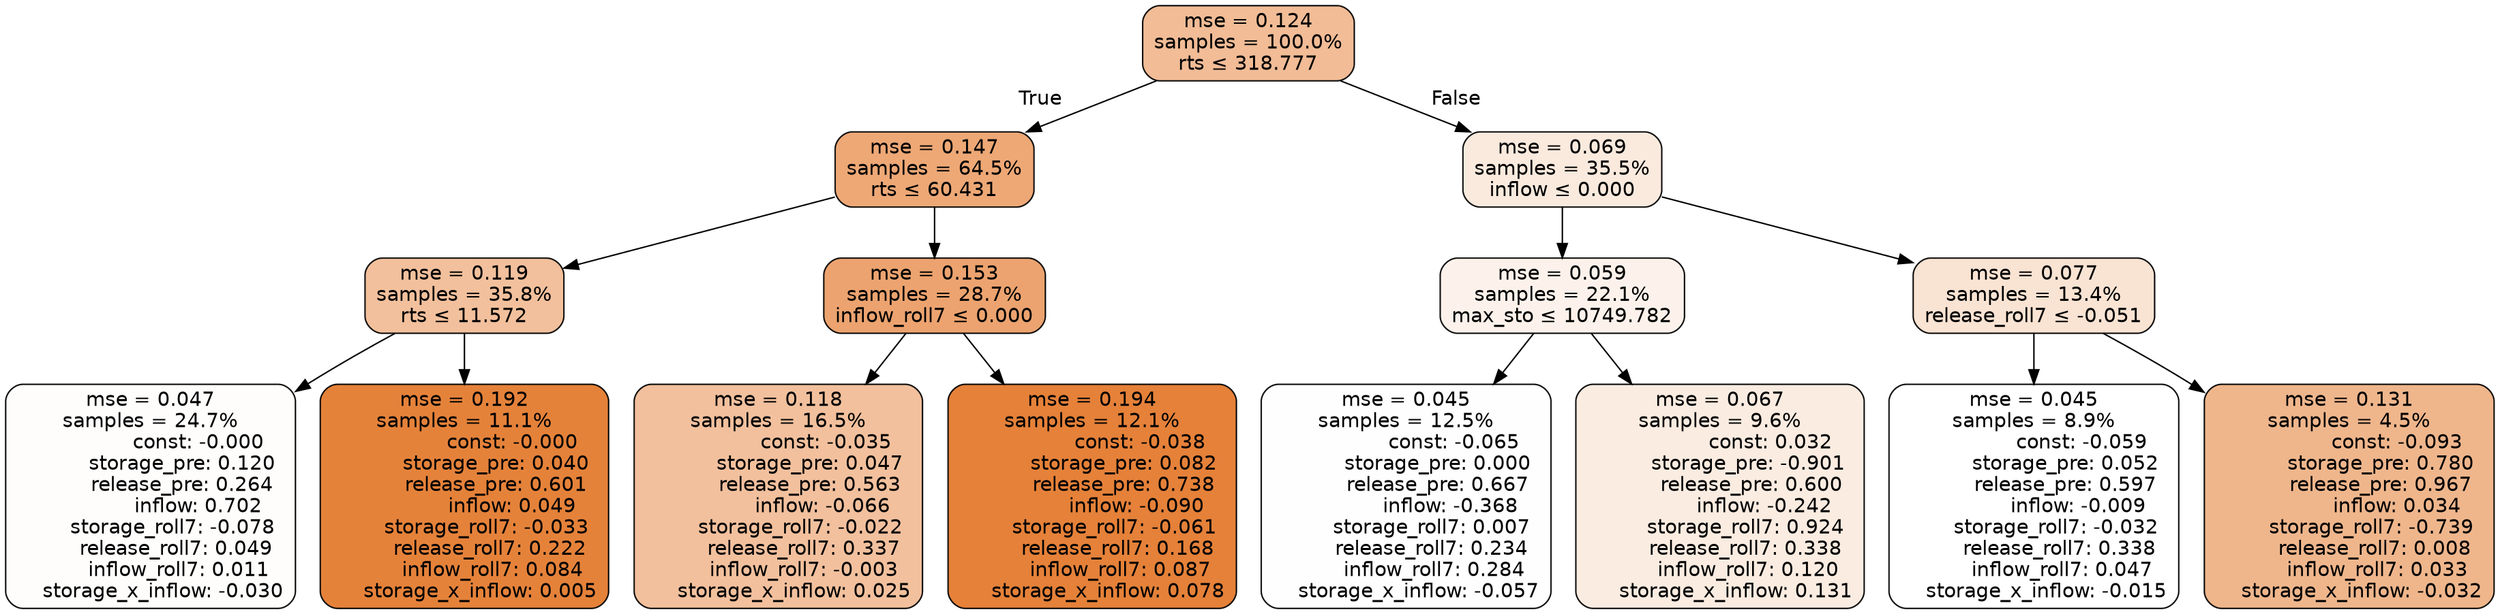 digraph tree {
bgcolor="transparent"
node [shape=rectangle, style="filled, rounded", color="black", fontname=helvetica] ;
edge [fontname=helvetica] ;
	"0" [label="mse = 0.124
samples = 100.0%
rts &le; 318.777", fillcolor="#f1bc96"]
	"1" [label="mse = 0.147
samples = 64.5%
rts &le; 60.431", fillcolor="#eda876"]
	"2" [label="mse = 0.119
samples = 35.8%
rts &le; 11.572", fillcolor="#f2c09c"]
	"3" [label="mse = 0.047
samples = 24.7%
               const: -0.000
          storage_pre: 0.120
          release_pre: 0.264
               inflow: 0.702
       storage_roll7: -0.078
        release_roll7: 0.049
         inflow_roll7: 0.011
    storage_x_inflow: -0.030", fillcolor="#fefdfc"]
	"4" [label="mse = 0.192
samples = 11.1%
               const: -0.000
          storage_pre: 0.040
          release_pre: 0.601
               inflow: 0.049
       storage_roll7: -0.033
        release_roll7: 0.222
         inflow_roll7: 0.084
     storage_x_inflow: 0.005", fillcolor="#e5823a"]
	"5" [label="mse = 0.153
samples = 28.7%
inflow_roll7 &le; 0.000", fillcolor="#eca36f"]
	"6" [label="mse = 0.118
samples = 16.5%
               const: -0.035
          storage_pre: 0.047
          release_pre: 0.563
              inflow: -0.066
       storage_roll7: -0.022
        release_roll7: 0.337
        inflow_roll7: -0.003
     storage_x_inflow: 0.025", fillcolor="#f2c09d"]
	"7" [label="mse = 0.194
samples = 12.1%
               const: -0.038
          storage_pre: 0.082
          release_pre: 0.738
              inflow: -0.090
       storage_roll7: -0.061
        release_roll7: 0.168
         inflow_roll7: 0.087
     storage_x_inflow: 0.078", fillcolor="#e58139"]
	"8" [label="mse = 0.069
samples = 35.5%
inflow &le; 0.000", fillcolor="#faeade"]
	"9" [label="mse = 0.059
samples = 22.1%
max_sto &le; 10749.782", fillcolor="#fcf2eb"]
	"10" [label="mse = 0.045
samples = 12.5%
               const: -0.065
          storage_pre: 0.000
          release_pre: 0.667
              inflow: -0.368
        storage_roll7: 0.007
        release_roll7: 0.234
         inflow_roll7: 0.284
    storage_x_inflow: -0.057", fillcolor="#fefefe"]
	"11" [label="mse = 0.067
samples = 9.6%
                const: 0.032
         storage_pre: -0.901
          release_pre: 0.600
              inflow: -0.242
        storage_roll7: 0.924
        release_roll7: 0.338
         inflow_roll7: 0.120
     storage_x_inflow: 0.131", fillcolor="#fbece1"]
	"12" [label="mse = 0.077
samples = 13.4%
release_roll7 &le; -0.051", fillcolor="#f9e3d3"]
	"13" [label="mse = 0.045
samples = 8.9%
               const: -0.059
          storage_pre: 0.052
          release_pre: 0.597
              inflow: -0.009
       storage_roll7: -0.032
        release_roll7: 0.338
         inflow_roll7: 0.047
    storage_x_inflow: -0.015", fillcolor="#ffffff"]
	"14" [label="mse = 0.131
samples = 4.5%
               const: -0.093
          storage_pre: 0.780
          release_pre: 0.967
               inflow: 0.034
       storage_roll7: -0.739
        release_roll7: 0.008
         inflow_roll7: 0.033
    storage_x_inflow: -0.032", fillcolor="#efb68c"]

	"0" -> "1" [labeldistance=2.5, labelangle=45, headlabel="True"]
	"1" -> "2"
	"2" -> "3"
	"2" -> "4"
	"1" -> "5"
	"5" -> "6"
	"5" -> "7"
	"0" -> "8" [labeldistance=2.5, labelangle=-45, headlabel="False"]
	"8" -> "9"
	"9" -> "10"
	"9" -> "11"
	"8" -> "12"
	"12" -> "13"
	"12" -> "14"
}